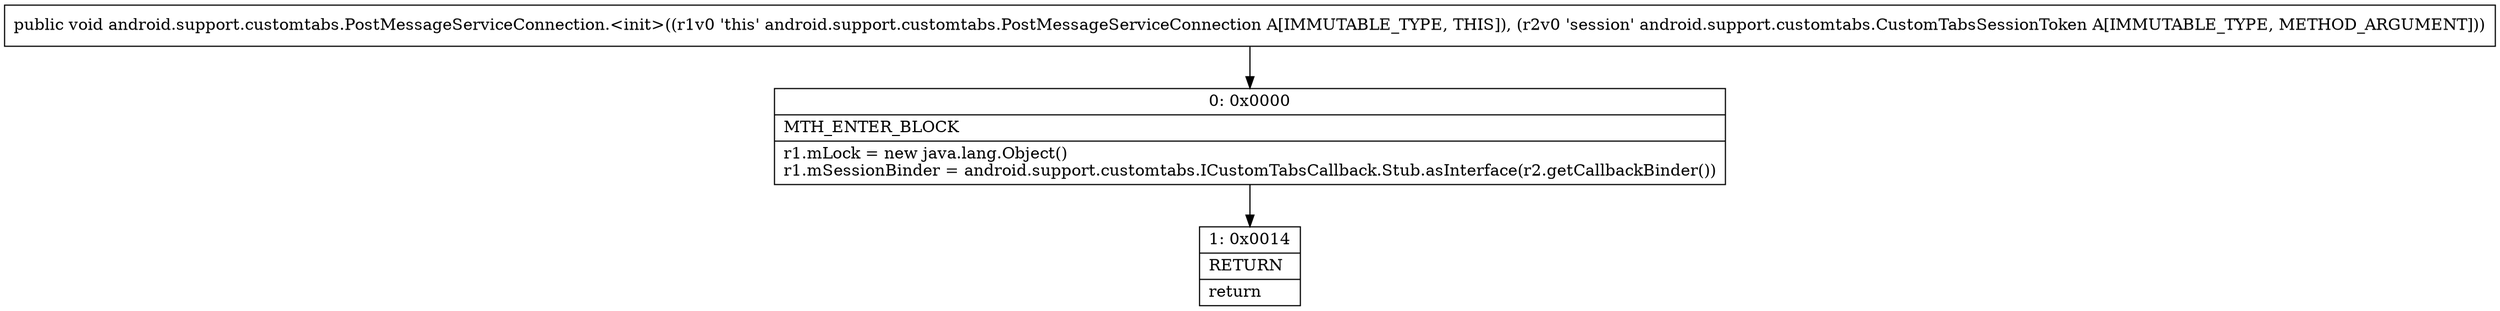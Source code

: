 digraph "CFG forandroid.support.customtabs.PostMessageServiceConnection.\<init\>(Landroid\/support\/customtabs\/CustomTabsSessionToken;)V" {
Node_0 [shape=record,label="{0\:\ 0x0000|MTH_ENTER_BLOCK\l|r1.mLock = new java.lang.Object()\lr1.mSessionBinder = android.support.customtabs.ICustomTabsCallback.Stub.asInterface(r2.getCallbackBinder())\l}"];
Node_1 [shape=record,label="{1\:\ 0x0014|RETURN\l|return\l}"];
MethodNode[shape=record,label="{public void android.support.customtabs.PostMessageServiceConnection.\<init\>((r1v0 'this' android.support.customtabs.PostMessageServiceConnection A[IMMUTABLE_TYPE, THIS]), (r2v0 'session' android.support.customtabs.CustomTabsSessionToken A[IMMUTABLE_TYPE, METHOD_ARGUMENT])) }"];
MethodNode -> Node_0;
Node_0 -> Node_1;
}

